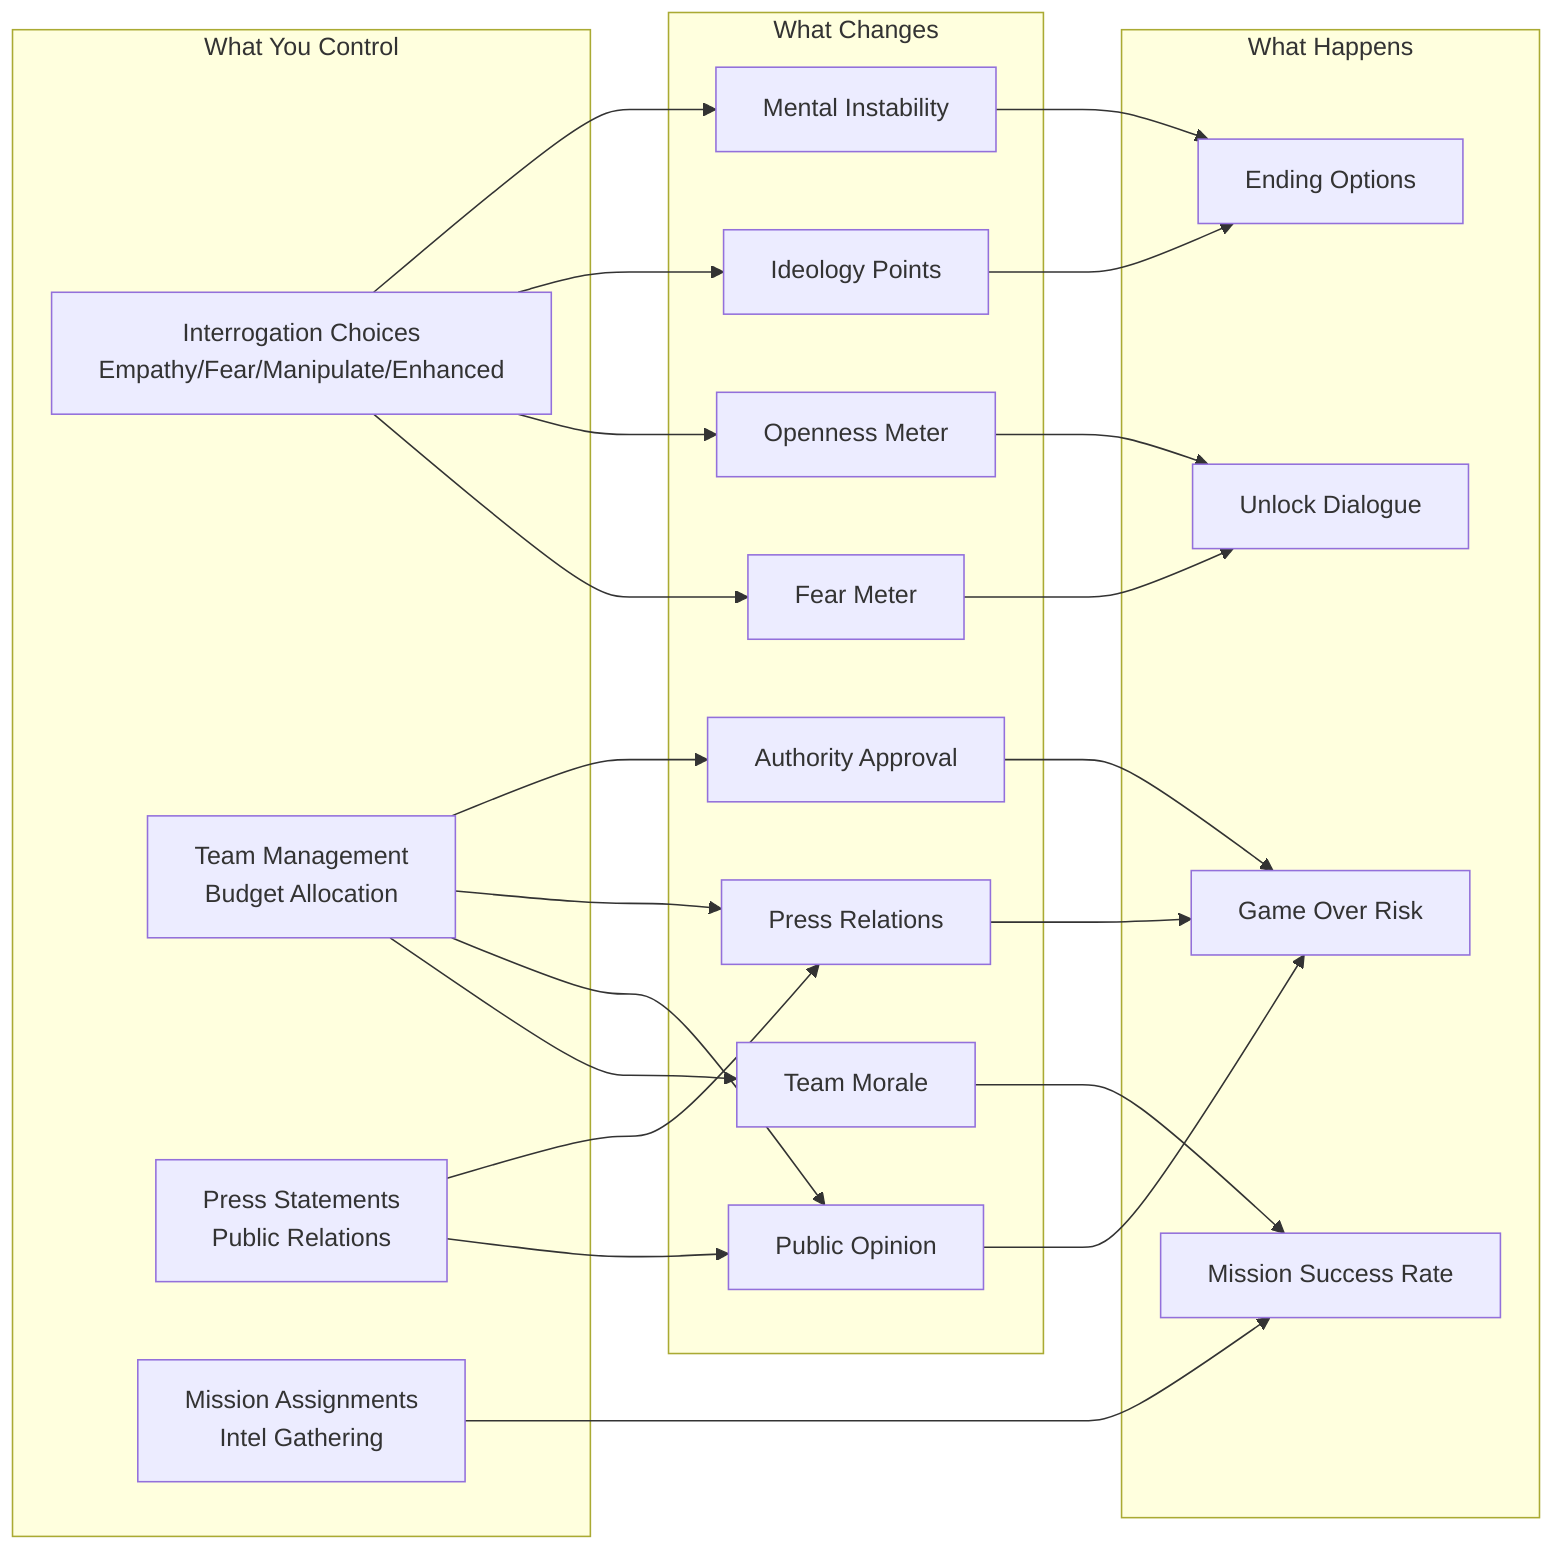 graph LR
    subgraph "What You Control"
        A[Interrogation Choices<br/>Empathy/Fear/Manipulate/Enhanced]
        B[Team Management<br/>Budget Allocation]
        C[Press Statements<br/>Public Relations]
        D[Mission Assignments<br/>Intel Gathering]
    end

    subgraph "What Changes"
        E[Fear Meter]
        F[Openness Meter]
        G[Public Opinion]
        H[Press Relations]
        I[Authority Approval]
        J[Team Morale]
        K[Ideology Points]
        L[Mental Instability]
    end

    subgraph "What Happens"
        M[Unlock Dialogue]
        N[Mission Success Rate]
        O[Game Over Risk]
        P[Ending Options]
    end

    A --> E & F & K & L
    B --> J & G & H & I
    C --> G & H
    D --> N

    E & F --> M
    G & H & I --> O
    J --> N
    K --> P
    L --> P
